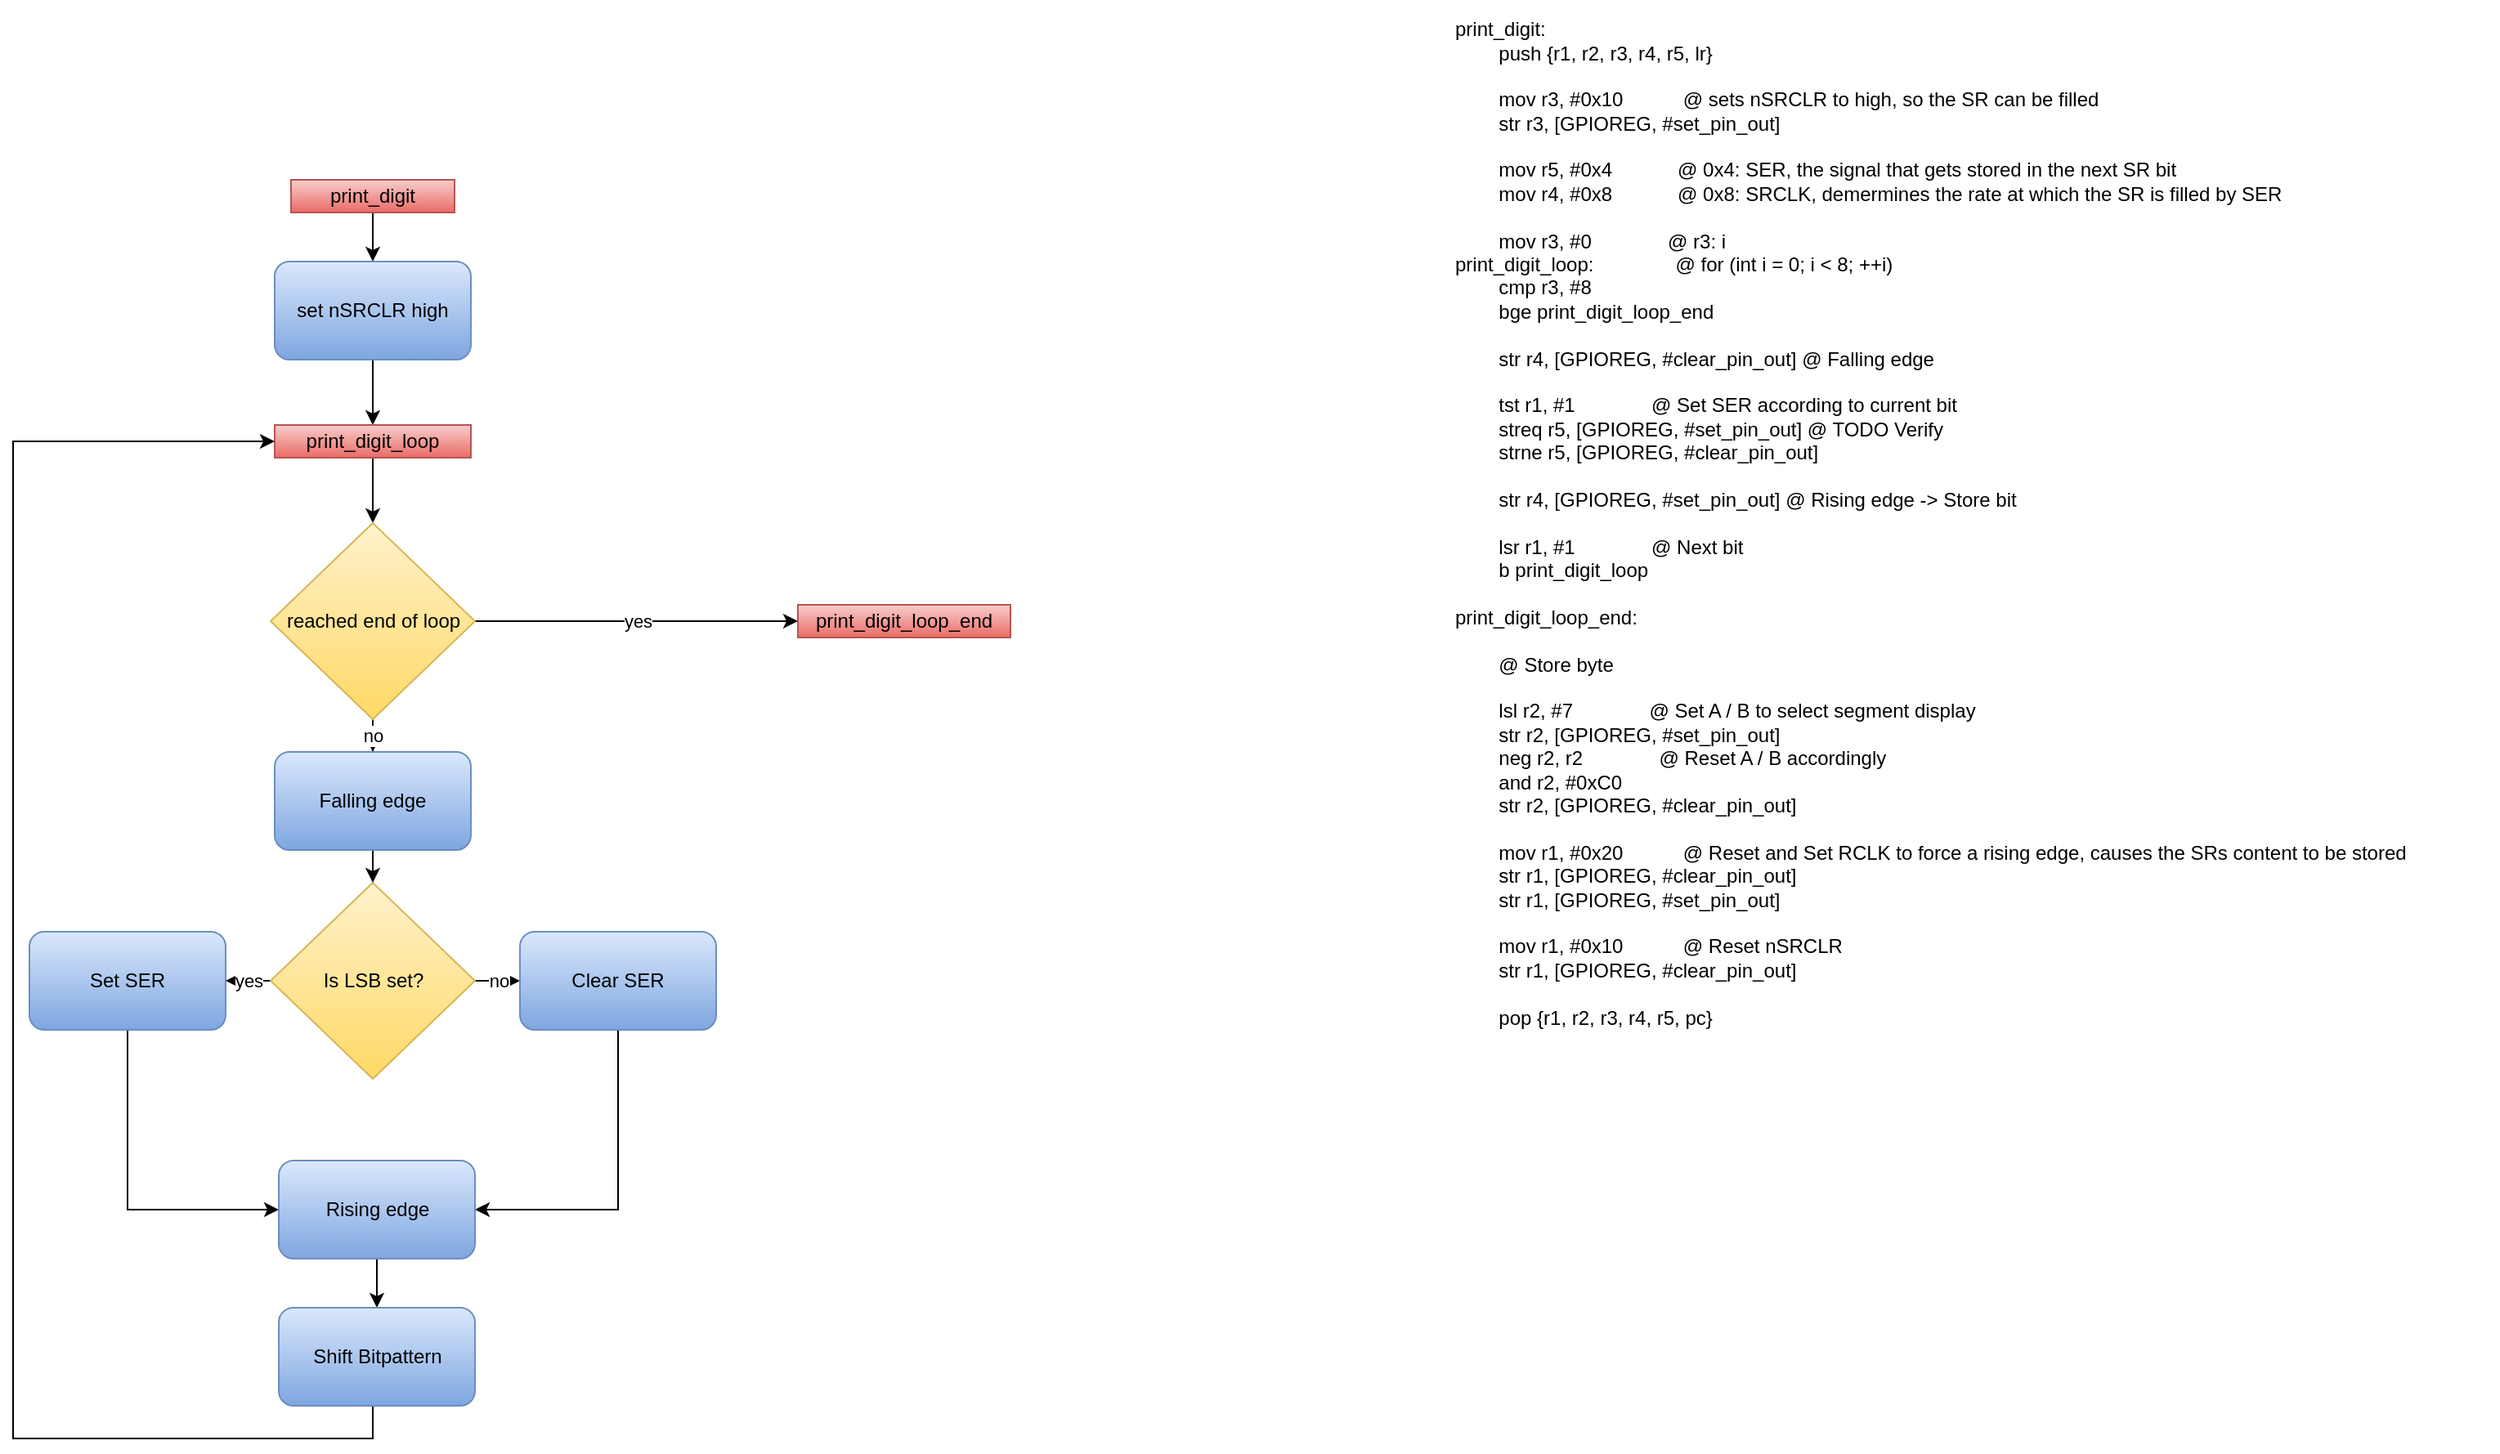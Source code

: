 <mxfile version="12.7.9" type="device"><diagram id="jEj-tkbqoD7G0oJEJ6qr" name="Seite-1"><mxGraphModel dx="788" dy="1688" grid="1" gridSize="10" guides="1" tooltips="1" connect="1" arrows="1" fold="1" page="1" pageScale="1" pageWidth="827" pageHeight="1169" math="0" shadow="0"><root><mxCell id="0"/><mxCell id="1" parent="0"/><mxCell id="Wlml97Y0BPVGPOPLVci4-67" value="&lt;div&gt;print_digit:&lt;/div&gt;&lt;div&gt;&amp;nbsp; &amp;nbsp; &amp;nbsp; &amp;nbsp; push {r1, r2, r3, r4, r5, lr}&lt;/div&gt;&lt;div&gt;&lt;br&gt;&lt;/div&gt;&lt;div&gt;&amp;nbsp; &amp;nbsp; &amp;nbsp; &amp;nbsp; mov r3, #0x10&amp;nbsp; &amp;nbsp; &amp;nbsp; &amp;nbsp; &amp;nbsp; &amp;nbsp;@ sets nSRCLR to high, so the SR can be filled&lt;/div&gt;&lt;div&gt;&amp;nbsp; &amp;nbsp; &amp;nbsp; &amp;nbsp; str r3, [GPIOREG, #set_pin_out]&lt;/div&gt;&lt;div&gt;&lt;br&gt;&lt;/div&gt;&lt;div&gt;&amp;nbsp; &amp;nbsp; &amp;nbsp; &amp;nbsp; mov r5, #0x4&amp;nbsp; &amp;nbsp; &amp;nbsp; &amp;nbsp; &amp;nbsp; &amp;nbsp; @ 0x4: SER, the signal that gets stored in the next SR bit&lt;/div&gt;&lt;div&gt;&amp;nbsp; &amp;nbsp; &amp;nbsp; &amp;nbsp; mov r4, #0x8&amp;nbsp; &amp;nbsp; &amp;nbsp; &amp;nbsp; &amp;nbsp; &amp;nbsp; @ 0x8: SRCLK, demermines the rate at which the SR is filled by SER&lt;/div&gt;&lt;div&gt;&lt;br&gt;&lt;/div&gt;&lt;div&gt;&amp;nbsp; &amp;nbsp; &amp;nbsp; &amp;nbsp; mov r3, #0&amp;nbsp; &amp;nbsp; &amp;nbsp; &amp;nbsp; &amp;nbsp; &amp;nbsp; &amp;nbsp; @ r3: i&lt;/div&gt;&lt;div&gt;print_digit_loop:&amp;nbsp; &amp;nbsp; &amp;nbsp; &amp;nbsp; &amp;nbsp; &amp;nbsp; &amp;nbsp; &amp;nbsp;@ for (int i = 0; i &amp;lt; 8; ++i)&lt;/div&gt;&lt;div&gt;&amp;nbsp; &amp;nbsp; &amp;nbsp; &amp;nbsp; cmp r3, #8&lt;/div&gt;&lt;div&gt;&amp;nbsp; &amp;nbsp; &amp;nbsp; &amp;nbsp; bge print_digit_loop_end&lt;/div&gt;&lt;div&gt;&lt;br&gt;&lt;/div&gt;&lt;div&gt;&amp;nbsp; &amp;nbsp; &amp;nbsp; &amp;nbsp; str r4, [GPIOREG, #clear_pin_out] @ Falling edge&lt;/div&gt;&lt;div&gt;&lt;br&gt;&lt;/div&gt;&lt;div&gt;&amp;nbsp; &amp;nbsp; &amp;nbsp; &amp;nbsp; tst r1, #1&amp;nbsp; &amp;nbsp; &amp;nbsp; &amp;nbsp; &amp;nbsp; &amp;nbsp; &amp;nbsp; @ Set SER according to current bit&lt;/div&gt;&lt;div&gt;&amp;nbsp; &amp;nbsp; &amp;nbsp; &amp;nbsp; streq r5, [GPIOREG, #set_pin_out] @ TODO Verify&lt;/div&gt;&lt;div&gt;&amp;nbsp; &amp;nbsp; &amp;nbsp; &amp;nbsp; strne r5, [GPIOREG, #clear_pin_out]&lt;/div&gt;&lt;div&gt;&lt;br&gt;&lt;/div&gt;&lt;div&gt;&amp;nbsp; &amp;nbsp; &amp;nbsp; &amp;nbsp; str r4, [GPIOREG, #set_pin_out] @ Rising edge -&amp;gt; Store bit&lt;/div&gt;&lt;div&gt;&lt;br&gt;&lt;/div&gt;&lt;div&gt;&amp;nbsp; &amp;nbsp; &amp;nbsp; &amp;nbsp; lsr r1, #1&amp;nbsp; &amp;nbsp; &amp;nbsp; &amp;nbsp; &amp;nbsp; &amp;nbsp; &amp;nbsp; @ Next bit&lt;/div&gt;&lt;div&gt;&amp;nbsp; &amp;nbsp; &amp;nbsp; &amp;nbsp; b print_digit_loop&lt;/div&gt;&lt;div&gt;&lt;br&gt;&lt;/div&gt;&lt;div&gt;print_digit_loop_end:&lt;/div&gt;&lt;div&gt;&lt;br&gt;&lt;/div&gt;&lt;div&gt;&amp;nbsp; &amp;nbsp; &amp;nbsp; &amp;nbsp; @ Store byte&lt;/div&gt;&lt;div&gt;&lt;br&gt;&lt;/div&gt;&lt;div&gt;&amp;nbsp; &amp;nbsp; &amp;nbsp; &amp;nbsp; lsl r2, #7&amp;nbsp; &amp;nbsp; &amp;nbsp; &amp;nbsp; &amp;nbsp; &amp;nbsp; &amp;nbsp; @ Set A / B to select segment display&lt;/div&gt;&lt;div&gt;&amp;nbsp; &amp;nbsp; &amp;nbsp; &amp;nbsp; str r2, [GPIOREG, #set_pin_out]&lt;/div&gt;&lt;div&gt;&amp;nbsp; &amp;nbsp; &amp;nbsp; &amp;nbsp; neg r2, r2&amp;nbsp; &amp;nbsp; &amp;nbsp; &amp;nbsp; &amp;nbsp; &amp;nbsp; &amp;nbsp; @ Reset A / B accordingly&lt;/div&gt;&lt;div&gt;&amp;nbsp; &amp;nbsp; &amp;nbsp; &amp;nbsp; and r2, #0xC0&lt;/div&gt;&lt;div&gt;&amp;nbsp; &amp;nbsp; &amp;nbsp; &amp;nbsp; str r2, [GPIOREG, #clear_pin_out]&lt;/div&gt;&lt;div&gt;&lt;br&gt;&lt;/div&gt;&lt;div&gt;&amp;nbsp; &amp;nbsp; &amp;nbsp; &amp;nbsp; mov r1, #0x20&amp;nbsp; &amp;nbsp; &amp;nbsp; &amp;nbsp; &amp;nbsp; &amp;nbsp;@ Reset and Set RCLK to force a rising edge, causes the SRs content to be stored&lt;/div&gt;&lt;div&gt;&amp;nbsp; &amp;nbsp; &amp;nbsp; &amp;nbsp; str r1, [GPIOREG, #clear_pin_out]&lt;/div&gt;&lt;div&gt;&amp;nbsp; &amp;nbsp; &amp;nbsp; &amp;nbsp; str r1, [GPIOREG, #set_pin_out]&lt;/div&gt;&lt;div&gt;&lt;br&gt;&lt;/div&gt;&lt;div&gt;&amp;nbsp; &amp;nbsp; &amp;nbsp; &amp;nbsp; mov r1, #0x10&amp;nbsp; &amp;nbsp; &amp;nbsp; &amp;nbsp; &amp;nbsp; &amp;nbsp;@ Reset nSRCLR&lt;/div&gt;&lt;div&gt;&amp;nbsp; &amp;nbsp; &amp;nbsp; &amp;nbsp; str r1, [GPIOREG, #clear_pin_out]&lt;/div&gt;&lt;div&gt;&lt;br&gt;&lt;/div&gt;&lt;div&gt;&amp;nbsp; &amp;nbsp; &amp;nbsp; &amp;nbsp; pop {r1, r2, r3, r4, r5, pc}&lt;/div&gt;" style="text;html=1;strokeColor=none;fillColor=none;align=left;verticalAlign=middle;whiteSpace=wrap;rounded=0;" parent="1" vertex="1"><mxGeometry x="900" y="-1150" width="640" height="640" as="geometry"/></mxCell><mxCell id="Wlml97Y0BPVGPOPLVci4-86" style="edgeStyle=orthogonalEdgeStyle;rounded=0;orthogonalLoop=1;jettySize=auto;html=1;exitX=0.5;exitY=1;exitDx=0;exitDy=0;entryX=0.5;entryY=0;entryDx=0;entryDy=0;" parent="1" source="Wlml97Y0BPVGPOPLVci4-69" target="Wlml97Y0BPVGPOPLVci4-70" edge="1"><mxGeometry relative="1" as="geometry"/></mxCell><mxCell id="Wlml97Y0BPVGPOPLVci4-69" value="print_digit" style="text;html=1;strokeColor=#b85450;fillColor=#f8cecc;align=center;verticalAlign=middle;whiteSpace=wrap;rounded=0;gradientColor=#ea6b66;" parent="1" vertex="1"><mxGeometry x="190" y="-1040" width="100" height="20" as="geometry"/></mxCell><mxCell id="Wlml97Y0BPVGPOPLVci4-85" style="edgeStyle=orthogonalEdgeStyle;rounded=0;orthogonalLoop=1;jettySize=auto;html=1;exitX=0.5;exitY=1;exitDx=0;exitDy=0;entryX=0.5;entryY=0;entryDx=0;entryDy=0;" parent="1" source="Wlml97Y0BPVGPOPLVci4-70" target="Wlml97Y0BPVGPOPLVci4-71" edge="1"><mxGeometry relative="1" as="geometry"/></mxCell><mxCell id="Wlml97Y0BPVGPOPLVci4-70" value="set nSRCLR high" style="rounded=1;whiteSpace=wrap;html=1;gradientColor=#7ea6e0;fillColor=#dae8fc;strokeColor=#6c8ebf;" parent="1" vertex="1"><mxGeometry x="180" y="-990" width="120" height="60" as="geometry"/></mxCell><mxCell id="Wlml97Y0BPVGPOPLVci4-84" style="edgeStyle=orthogonalEdgeStyle;rounded=0;orthogonalLoop=1;jettySize=auto;html=1;exitX=0.5;exitY=1;exitDx=0;exitDy=0;entryX=0.5;entryY=0;entryDx=0;entryDy=0;" parent="1" source="Wlml97Y0BPVGPOPLVci4-71" target="Wlml97Y0BPVGPOPLVci4-72" edge="1"><mxGeometry relative="1" as="geometry"/></mxCell><mxCell id="Wlml97Y0BPVGPOPLVci4-71" value="print_digit_loop" style="text;html=1;strokeColor=#b85450;fillColor=#f8cecc;align=center;verticalAlign=middle;whiteSpace=wrap;rounded=0;gradientColor=#ea6b66;" parent="1" vertex="1"><mxGeometry x="180" y="-890" width="120" height="20" as="geometry"/></mxCell><mxCell id="Wlml97Y0BPVGPOPLVci4-74" value="yes" style="edgeStyle=orthogonalEdgeStyle;rounded=0;orthogonalLoop=1;jettySize=auto;html=1;exitX=1;exitY=0.5;exitDx=0;exitDy=0;entryX=0;entryY=0.5;entryDx=0;entryDy=0;" parent="1" source="Wlml97Y0BPVGPOPLVci4-72" target="Wlml97Y0BPVGPOPLVci4-73" edge="1"><mxGeometry relative="1" as="geometry"/></mxCell><mxCell id="Wlml97Y0BPVGPOPLVci4-78" value="no" style="edgeStyle=orthogonalEdgeStyle;rounded=0;orthogonalLoop=1;jettySize=auto;html=1;exitX=0.5;exitY=1;exitDx=0;exitDy=0;" parent="1" source="Wlml97Y0BPVGPOPLVci4-72" target="Wlml97Y0BPVGPOPLVci4-77" edge="1"><mxGeometry relative="1" as="geometry"/></mxCell><mxCell id="Wlml97Y0BPVGPOPLVci4-72" value="reached end of loop" style="rhombus;whiteSpace=wrap;html=1;gradientColor=#ffd966;fillColor=#fff2cc;strokeColor=#d6b656;" parent="1" vertex="1"><mxGeometry x="177.5" y="-830" width="125" height="120" as="geometry"/></mxCell><mxCell id="Wlml97Y0BPVGPOPLVci4-73" value="print_digit_loop_end" style="text;html=1;strokeColor=#b85450;fillColor=#f8cecc;align=center;verticalAlign=middle;whiteSpace=wrap;rounded=0;gradientColor=#ea6b66;" parent="1" vertex="1"><mxGeometry x="500" y="-780" width="130" height="20" as="geometry"/></mxCell><mxCell id="Wlml97Y0BPVGPOPLVci4-82" value="no" style="edgeStyle=orthogonalEdgeStyle;rounded=0;orthogonalLoop=1;jettySize=auto;html=1;exitX=1;exitY=0.5;exitDx=0;exitDy=0;entryX=0;entryY=0.5;entryDx=0;entryDy=0;" parent="1" source="Wlml97Y0BPVGPOPLVci4-76" target="Wlml97Y0BPVGPOPLVci4-81" edge="1"><mxGeometry relative="1" as="geometry"/></mxCell><mxCell id="Wlml97Y0BPVGPOPLVci4-83" value="yes" style="edgeStyle=orthogonalEdgeStyle;rounded=0;orthogonalLoop=1;jettySize=auto;html=1;entryX=1;entryY=0.5;entryDx=0;entryDy=0;" parent="1" source="Wlml97Y0BPVGPOPLVci4-76" target="Wlml97Y0BPVGPOPLVci4-80" edge="1"><mxGeometry relative="1" as="geometry"/></mxCell><mxCell id="Wlml97Y0BPVGPOPLVci4-76" value="Is LSB set?" style="rhombus;whiteSpace=wrap;html=1;gradientColor=#ffd966;fillColor=#fff2cc;strokeColor=#d6b656;" parent="1" vertex="1"><mxGeometry x="177.5" y="-610" width="125" height="120" as="geometry"/></mxCell><mxCell id="Wlml97Y0BPVGPOPLVci4-79" style="edgeStyle=orthogonalEdgeStyle;rounded=0;orthogonalLoop=1;jettySize=auto;html=1;exitX=0.5;exitY=1;exitDx=0;exitDy=0;entryX=0.5;entryY=0;entryDx=0;entryDy=0;" parent="1" source="Wlml97Y0BPVGPOPLVci4-77" target="Wlml97Y0BPVGPOPLVci4-76" edge="1"><mxGeometry relative="1" as="geometry"/></mxCell><mxCell id="Wlml97Y0BPVGPOPLVci4-77" value="Falling edge" style="rounded=1;whiteSpace=wrap;html=1;gradientColor=#7ea6e0;fillColor=#dae8fc;strokeColor=#6c8ebf;" parent="1" vertex="1"><mxGeometry x="180" y="-690" width="120" height="60" as="geometry"/></mxCell><mxCell id="Wlml97Y0BPVGPOPLVci4-89" style="edgeStyle=orthogonalEdgeStyle;rounded=0;orthogonalLoop=1;jettySize=auto;html=1;exitX=0.5;exitY=1;exitDx=0;exitDy=0;entryX=0;entryY=0.5;entryDx=0;entryDy=0;" parent="1" source="Wlml97Y0BPVGPOPLVci4-80" target="Wlml97Y0BPVGPOPLVci4-87" edge="1"><mxGeometry relative="1" as="geometry"/></mxCell><mxCell id="Wlml97Y0BPVGPOPLVci4-80" value="Set SER" style="rounded=1;whiteSpace=wrap;html=1;gradientColor=#7ea6e0;fillColor=#dae8fc;strokeColor=#6c8ebf;" parent="1" vertex="1"><mxGeometry x="30" y="-580" width="120" height="60" as="geometry"/></mxCell><mxCell id="Wlml97Y0BPVGPOPLVci4-88" style="edgeStyle=orthogonalEdgeStyle;rounded=0;orthogonalLoop=1;jettySize=auto;html=1;entryX=1;entryY=0.5;entryDx=0;entryDy=0;" parent="1" source="Wlml97Y0BPVGPOPLVci4-81" target="Wlml97Y0BPVGPOPLVci4-87" edge="1"><mxGeometry relative="1" as="geometry"><Array as="points"><mxPoint x="390" y="-410"/></Array></mxGeometry></mxCell><mxCell id="Wlml97Y0BPVGPOPLVci4-81" value="Clear SER" style="rounded=1;whiteSpace=wrap;html=1;gradientColor=#7ea6e0;fillColor=#dae8fc;strokeColor=#6c8ebf;" parent="1" vertex="1"><mxGeometry x="330" y="-580" width="120" height="60" as="geometry"/></mxCell><mxCell id="Wlml97Y0BPVGPOPLVci4-90" style="edgeStyle=orthogonalEdgeStyle;rounded=0;orthogonalLoop=1;jettySize=auto;html=1;entryX=0;entryY=0.5;entryDx=0;entryDy=0;exitX=0.5;exitY=1;exitDx=0;exitDy=0;" parent="1" source="JzSweO27XLAXrkrnk_EN-1" target="Wlml97Y0BPVGPOPLVci4-71" edge="1"><mxGeometry relative="1" as="geometry"><Array as="points"><mxPoint x="240" y="-270"/><mxPoint x="20" y="-270"/><mxPoint x="20" y="-880"/></Array><mxPoint x="240" y="-310" as="sourcePoint"/></mxGeometry></mxCell><mxCell id="JzSweO27XLAXrkrnk_EN-4" value="" style="edgeStyle=orthogonalEdgeStyle;rounded=0;orthogonalLoop=1;jettySize=auto;html=1;" edge="1" parent="1" source="Wlml97Y0BPVGPOPLVci4-87" target="JzSweO27XLAXrkrnk_EN-1"><mxGeometry relative="1" as="geometry"/></mxCell><mxCell id="Wlml97Y0BPVGPOPLVci4-87" value="Rising edge" style="rounded=1;whiteSpace=wrap;html=1;gradientColor=#7ea6e0;fillColor=#dae8fc;strokeColor=#6c8ebf;" parent="1" vertex="1"><mxGeometry x="182.5" y="-440" width="120" height="60" as="geometry"/></mxCell><mxCell id="JzSweO27XLAXrkrnk_EN-1" value="Shift Bitpattern" style="rounded=1;whiteSpace=wrap;html=1;fillColor=#dae8fc;strokeColor=#6c8ebf;gradientColor=#7ea6e0;" vertex="1" parent="1"><mxGeometry x="182.5" y="-350" width="120" height="60" as="geometry"/></mxCell></root></mxGraphModel></diagram></mxfile>